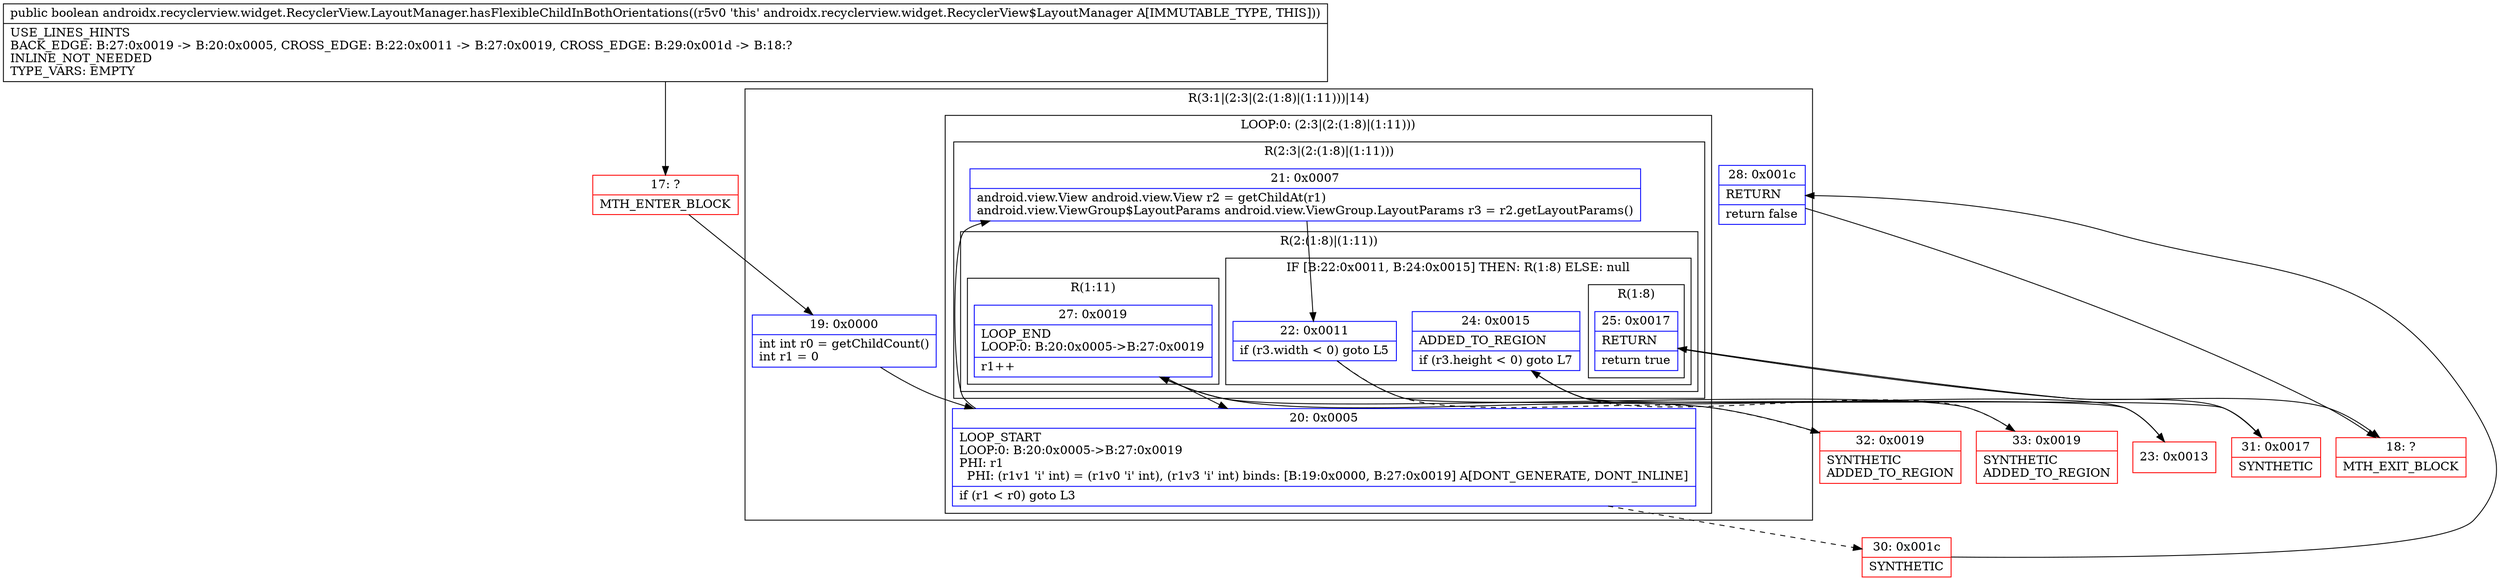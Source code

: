 digraph "CFG forandroidx.recyclerview.widget.RecyclerView.LayoutManager.hasFlexibleChildInBothOrientations()Z" {
subgraph cluster_Region_363209733 {
label = "R(3:1|(2:3|(2:(1:8)|(1:11)))|14)";
node [shape=record,color=blue];
Node_19 [shape=record,label="{19\:\ 0x0000|int int r0 = getChildCount()\lint r1 = 0\l}"];
subgraph cluster_LoopRegion_1907109594 {
label = "LOOP:0: (2:3|(2:(1:8)|(1:11)))";
node [shape=record,color=blue];
Node_20 [shape=record,label="{20\:\ 0x0005|LOOP_START\lLOOP:0: B:20:0x0005\-\>B:27:0x0019\lPHI: r1 \l  PHI: (r1v1 'i' int) = (r1v0 'i' int), (r1v3 'i' int) binds: [B:19:0x0000, B:27:0x0019] A[DONT_GENERATE, DONT_INLINE]\l|if (r1 \< r0) goto L3\l}"];
subgraph cluster_Region_2040408937 {
label = "R(2:3|(2:(1:8)|(1:11)))";
node [shape=record,color=blue];
Node_21 [shape=record,label="{21\:\ 0x0007|android.view.View android.view.View r2 = getChildAt(r1)\landroid.view.ViewGroup$LayoutParams android.view.ViewGroup.LayoutParams r3 = r2.getLayoutParams()\l}"];
subgraph cluster_Region_1568578787 {
label = "R(2:(1:8)|(1:11))";
node [shape=record,color=blue];
subgraph cluster_IfRegion_1564257875 {
label = "IF [B:22:0x0011, B:24:0x0015] THEN: R(1:8) ELSE: null";
node [shape=record,color=blue];
Node_22 [shape=record,label="{22\:\ 0x0011|if (r3.width \< 0) goto L5\l}"];
Node_24 [shape=record,label="{24\:\ 0x0015|ADDED_TO_REGION\l|if (r3.height \< 0) goto L7\l}"];
subgraph cluster_Region_1773432406 {
label = "R(1:8)";
node [shape=record,color=blue];
Node_25 [shape=record,label="{25\:\ 0x0017|RETURN\l|return true\l}"];
}
}
subgraph cluster_Region_1537633584 {
label = "R(1:11)";
node [shape=record,color=blue];
Node_27 [shape=record,label="{27\:\ 0x0019|LOOP_END\lLOOP:0: B:20:0x0005\-\>B:27:0x0019\l|r1++\l}"];
}
}
}
}
Node_28 [shape=record,label="{28\:\ 0x001c|RETURN\l|return false\l}"];
}
Node_17 [shape=record,color=red,label="{17\:\ ?|MTH_ENTER_BLOCK\l}"];
Node_23 [shape=record,color=red,label="{23\:\ 0x0013}"];
Node_31 [shape=record,color=red,label="{31\:\ 0x0017|SYNTHETIC\l}"];
Node_18 [shape=record,color=red,label="{18\:\ ?|MTH_EXIT_BLOCK\l}"];
Node_33 [shape=record,color=red,label="{33\:\ 0x0019|SYNTHETIC\lADDED_TO_REGION\l}"];
Node_32 [shape=record,color=red,label="{32\:\ 0x0019|SYNTHETIC\lADDED_TO_REGION\l}"];
Node_30 [shape=record,color=red,label="{30\:\ 0x001c|SYNTHETIC\l}"];
MethodNode[shape=record,label="{public boolean androidx.recyclerview.widget.RecyclerView.LayoutManager.hasFlexibleChildInBothOrientations((r5v0 'this' androidx.recyclerview.widget.RecyclerView$LayoutManager A[IMMUTABLE_TYPE, THIS]))  | USE_LINES_HINTS\lBACK_EDGE: B:27:0x0019 \-\> B:20:0x0005, CROSS_EDGE: B:22:0x0011 \-\> B:27:0x0019, CROSS_EDGE: B:29:0x001d \-\> B:18:?\lINLINE_NOT_NEEDED\lTYPE_VARS: EMPTY\l}"];
MethodNode -> Node_17;Node_19 -> Node_20;
Node_20 -> Node_21;
Node_20 -> Node_30[style=dashed];
Node_21 -> Node_22;
Node_22 -> Node_23;
Node_22 -> Node_32[style=dashed];
Node_24 -> Node_31;
Node_24 -> Node_33[style=dashed];
Node_25 -> Node_18;
Node_27 -> Node_20;
Node_28 -> Node_18;
Node_17 -> Node_19;
Node_23 -> Node_24;
Node_31 -> Node_25;
Node_33 -> Node_27;
Node_32 -> Node_27;
Node_30 -> Node_28;
}

